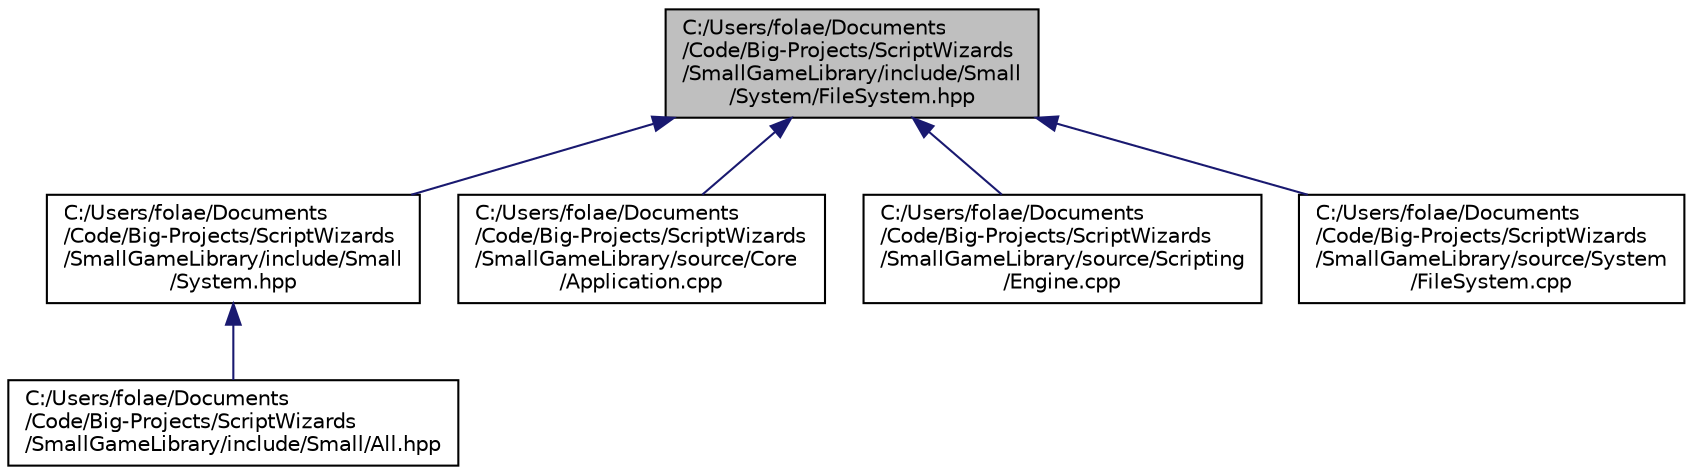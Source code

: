 digraph "C:/Users/folae/Documents/Code/Big-Projects/ScriptWizards/SmallGameLibrary/include/Small/System/FileSystem.hpp"
{
 // INTERACTIVE_SVG=YES
 // LATEX_PDF_SIZE
  edge [fontname="Helvetica",fontsize="10",labelfontname="Helvetica",labelfontsize="10"];
  node [fontname="Helvetica",fontsize="10",shape=record];
  Node1 [label="C:/Users/folae/Documents\l/Code/Big-Projects/ScriptWizards\l/SmallGameLibrary/include/Small\l/System/FileSystem.hpp",height=0.2,width=0.4,color="black", fillcolor="grey75", style="filled", fontcolor="black",tooltip="Useful functionalities related to the filesystem."];
  Node1 -> Node2 [dir="back",color="midnightblue",fontsize="10",style="solid",fontname="Helvetica"];
  Node2 [label="C:/Users/folae/Documents\l/Code/Big-Projects/ScriptWizards\l/SmallGameLibrary/include/Small\l/System.hpp",height=0.2,width=0.4,color="black", fillcolor="white", style="filled",URL="$d4/d25/System_8hpp.html",tooltip="Include all the files from the System folder."];
  Node2 -> Node3 [dir="back",color="midnightblue",fontsize="10",style="solid",fontname="Helvetica"];
  Node3 [label="C:/Users/folae/Documents\l/Code/Big-Projects/ScriptWizards\l/SmallGameLibrary/include/Small/All.hpp",height=0.2,width=0.4,color="black", fillcolor="white", style="filled",URL="$da/d41/All_8hpp.html",tooltip="Include the needed files to start a project using the library."];
  Node1 -> Node4 [dir="back",color="midnightblue",fontsize="10",style="solid",fontname="Helvetica"];
  Node4 [label="C:/Users/folae/Documents\l/Code/Big-Projects/ScriptWizards\l/SmallGameLibrary/source/Core\l/Application.cpp",height=0.2,width=0.4,color="black", fillcolor="white", style="filled",URL="$d2/db6/Application_8cpp.html",tooltip=" "];
  Node1 -> Node5 [dir="back",color="midnightblue",fontsize="10",style="solid",fontname="Helvetica"];
  Node5 [label="C:/Users/folae/Documents\l/Code/Big-Projects/ScriptWizards\l/SmallGameLibrary/source/Scripting\l/Engine.cpp",height=0.2,width=0.4,color="black", fillcolor="white", style="filled",URL="$d6/d0c/Engine_8cpp.html",tooltip=" "];
  Node1 -> Node6 [dir="back",color="midnightblue",fontsize="10",style="solid",fontname="Helvetica"];
  Node6 [label="C:/Users/folae/Documents\l/Code/Big-Projects/ScriptWizards\l/SmallGameLibrary/source/System\l/FileSystem.cpp",height=0.2,width=0.4,color="black", fillcolor="white", style="filled",URL="$d3/d50/FileSystem_8cpp.html",tooltip=" "];
}
